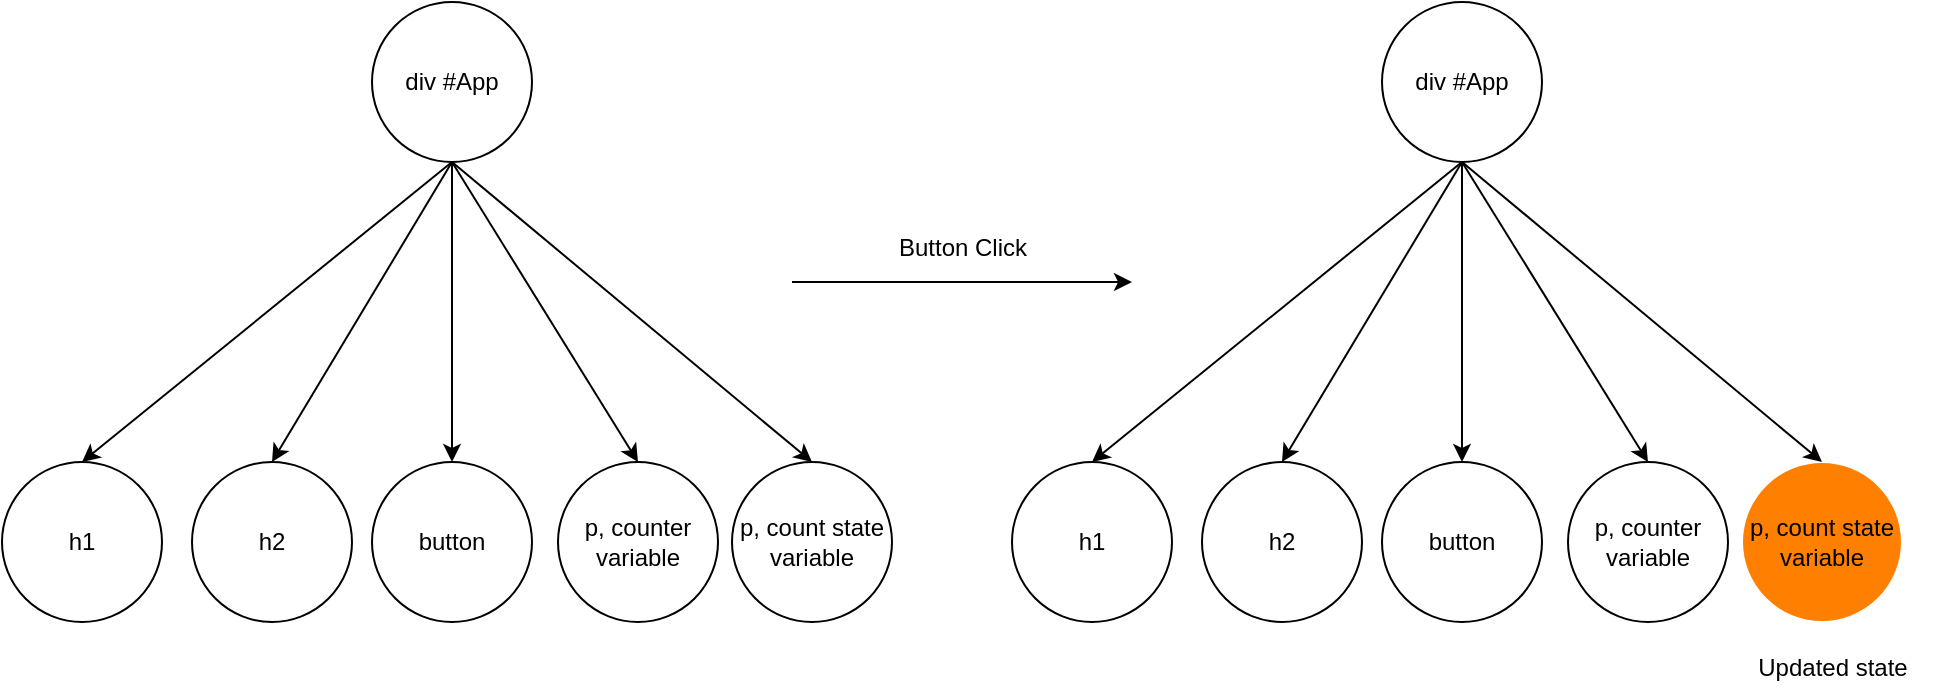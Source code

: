 <mxfile version="23.1.5" type="github">
  <diagram name="Page-1" id="pKrrgA7OqujfalaCjpp5">
    <mxGraphModel dx="1159" dy="458" grid="1" gridSize="10" guides="1" tooltips="1" connect="1" arrows="1" fold="1" page="1" pageScale="1" pageWidth="827" pageHeight="1169" math="0" shadow="0">
      <root>
        <mxCell id="0" />
        <mxCell id="1" parent="0" />
        <mxCell id="wgJoF1vuldbIRQnpeFdA-1" value="div #App" style="ellipse;whiteSpace=wrap;html=1;aspect=fixed;" vertex="1" parent="1">
          <mxGeometry x="240" y="590" width="80" height="80" as="geometry" />
        </mxCell>
        <mxCell id="wgJoF1vuldbIRQnpeFdA-2" value="h1" style="ellipse;whiteSpace=wrap;html=1;aspect=fixed;" vertex="1" parent="1">
          <mxGeometry x="55" y="820" width="80" height="80" as="geometry" />
        </mxCell>
        <mxCell id="wgJoF1vuldbIRQnpeFdA-3" value="h2" style="ellipse;whiteSpace=wrap;html=1;aspect=fixed;" vertex="1" parent="1">
          <mxGeometry x="150" y="820" width="80" height="80" as="geometry" />
        </mxCell>
        <mxCell id="wgJoF1vuldbIRQnpeFdA-4" value="button" style="ellipse;whiteSpace=wrap;html=1;aspect=fixed;" vertex="1" parent="1">
          <mxGeometry x="240" y="820" width="80" height="80" as="geometry" />
        </mxCell>
        <mxCell id="wgJoF1vuldbIRQnpeFdA-5" value="p, counter variable" style="ellipse;whiteSpace=wrap;html=1;aspect=fixed;" vertex="1" parent="1">
          <mxGeometry x="333" y="820" width="80" height="80" as="geometry" />
        </mxCell>
        <mxCell id="wgJoF1vuldbIRQnpeFdA-6" value="p, count state variable" style="ellipse;whiteSpace=wrap;html=1;aspect=fixed;" vertex="1" parent="1">
          <mxGeometry x="420" y="820" width="80" height="80" as="geometry" />
        </mxCell>
        <mxCell id="wgJoF1vuldbIRQnpeFdA-8" value="" style="endArrow=classic;html=1;rounded=0;exitX=0.5;exitY=1;exitDx=0;exitDy=0;entryX=0.5;entryY=0;entryDx=0;entryDy=0;" edge="1" parent="1" source="wgJoF1vuldbIRQnpeFdA-1" target="wgJoF1vuldbIRQnpeFdA-2">
          <mxGeometry width="50" height="50" relative="1" as="geometry">
            <mxPoint x="410" y="880" as="sourcePoint" />
            <mxPoint x="460" y="830" as="targetPoint" />
          </mxGeometry>
        </mxCell>
        <mxCell id="wgJoF1vuldbIRQnpeFdA-10" value="" style="endArrow=classic;html=1;rounded=0;exitX=0.5;exitY=1;exitDx=0;exitDy=0;entryX=0.5;entryY=0;entryDx=0;entryDy=0;" edge="1" parent="1" source="wgJoF1vuldbIRQnpeFdA-1" target="wgJoF1vuldbIRQnpeFdA-3">
          <mxGeometry width="50" height="50" relative="1" as="geometry">
            <mxPoint x="405" y="680" as="sourcePoint" />
            <mxPoint x="105" y="830" as="targetPoint" />
          </mxGeometry>
        </mxCell>
        <mxCell id="wgJoF1vuldbIRQnpeFdA-11" value="" style="endArrow=classic;html=1;rounded=0;exitX=0.5;exitY=1;exitDx=0;exitDy=0;entryX=0.5;entryY=0;entryDx=0;entryDy=0;" edge="1" parent="1" source="wgJoF1vuldbIRQnpeFdA-1" target="wgJoF1vuldbIRQnpeFdA-4">
          <mxGeometry width="50" height="50" relative="1" as="geometry">
            <mxPoint x="405" y="680" as="sourcePoint" />
            <mxPoint x="255" y="830" as="targetPoint" />
          </mxGeometry>
        </mxCell>
        <mxCell id="wgJoF1vuldbIRQnpeFdA-12" value="" style="endArrow=classic;html=1;rounded=0;exitX=0.5;exitY=1;exitDx=0;exitDy=0;entryX=0.5;entryY=0;entryDx=0;entryDy=0;" edge="1" parent="1" source="wgJoF1vuldbIRQnpeFdA-1" target="wgJoF1vuldbIRQnpeFdA-5">
          <mxGeometry width="50" height="50" relative="1" as="geometry">
            <mxPoint x="405" y="680" as="sourcePoint" />
            <mxPoint x="405" y="830" as="targetPoint" />
          </mxGeometry>
        </mxCell>
        <mxCell id="wgJoF1vuldbIRQnpeFdA-13" value="" style="endArrow=classic;html=1;rounded=0;exitX=0.5;exitY=1;exitDx=0;exitDy=0;entryX=0.5;entryY=0;entryDx=0;entryDy=0;" edge="1" parent="1" source="wgJoF1vuldbIRQnpeFdA-1" target="wgJoF1vuldbIRQnpeFdA-6">
          <mxGeometry width="50" height="50" relative="1" as="geometry">
            <mxPoint x="405" y="680" as="sourcePoint" />
            <mxPoint x="555" y="830" as="targetPoint" />
          </mxGeometry>
        </mxCell>
        <mxCell id="wgJoF1vuldbIRQnpeFdA-14" value="" style="endArrow=classic;html=1;rounded=0;" edge="1" parent="1">
          <mxGeometry width="50" height="50" relative="1" as="geometry">
            <mxPoint x="450" y="730" as="sourcePoint" />
            <mxPoint x="620" y="730" as="targetPoint" />
          </mxGeometry>
        </mxCell>
        <mxCell id="wgJoF1vuldbIRQnpeFdA-15" value="Button Click" style="text;html=1;align=center;verticalAlign=middle;resizable=0;points=[];autosize=1;strokeColor=none;fillColor=none;" vertex="1" parent="1">
          <mxGeometry x="490" y="698" width="90" height="30" as="geometry" />
        </mxCell>
        <mxCell id="wgJoF1vuldbIRQnpeFdA-16" value="div #App" style="ellipse;whiteSpace=wrap;html=1;aspect=fixed;" vertex="1" parent="1">
          <mxGeometry x="745" y="590" width="80" height="80" as="geometry" />
        </mxCell>
        <mxCell id="wgJoF1vuldbIRQnpeFdA-17" value="h1" style="ellipse;whiteSpace=wrap;html=1;aspect=fixed;" vertex="1" parent="1">
          <mxGeometry x="560" y="820" width="80" height="80" as="geometry" />
        </mxCell>
        <mxCell id="wgJoF1vuldbIRQnpeFdA-18" value="h2" style="ellipse;whiteSpace=wrap;html=1;aspect=fixed;" vertex="1" parent="1">
          <mxGeometry x="655" y="820" width="80" height="80" as="geometry" />
        </mxCell>
        <mxCell id="wgJoF1vuldbIRQnpeFdA-19" value="button" style="ellipse;whiteSpace=wrap;html=1;aspect=fixed;" vertex="1" parent="1">
          <mxGeometry x="745" y="820" width="80" height="80" as="geometry" />
        </mxCell>
        <mxCell id="wgJoF1vuldbIRQnpeFdA-20" value="p, counter variable" style="ellipse;whiteSpace=wrap;html=1;aspect=fixed;" vertex="1" parent="1">
          <mxGeometry x="838" y="820" width="80" height="80" as="geometry" />
        </mxCell>
        <mxCell id="wgJoF1vuldbIRQnpeFdA-21" value="p, count state variable" style="ellipse;whiteSpace=wrap;html=1;aspect=fixed;fillColor=#FF8000;strokeColor=#FFFFFF;" vertex="1" parent="1">
          <mxGeometry x="925" y="820" width="80" height="80" as="geometry" />
        </mxCell>
        <mxCell id="wgJoF1vuldbIRQnpeFdA-22" value="" style="endArrow=classic;html=1;rounded=0;exitX=0.5;exitY=1;exitDx=0;exitDy=0;entryX=0.5;entryY=0;entryDx=0;entryDy=0;" edge="1" parent="1" source="wgJoF1vuldbIRQnpeFdA-16" target="wgJoF1vuldbIRQnpeFdA-17">
          <mxGeometry width="50" height="50" relative="1" as="geometry">
            <mxPoint x="915" y="880" as="sourcePoint" />
            <mxPoint x="965" y="830" as="targetPoint" />
          </mxGeometry>
        </mxCell>
        <mxCell id="wgJoF1vuldbIRQnpeFdA-23" value="" style="endArrow=classic;html=1;rounded=0;exitX=0.5;exitY=1;exitDx=0;exitDy=0;entryX=0.5;entryY=0;entryDx=0;entryDy=0;" edge="1" parent="1" source="wgJoF1vuldbIRQnpeFdA-16" target="wgJoF1vuldbIRQnpeFdA-18">
          <mxGeometry width="50" height="50" relative="1" as="geometry">
            <mxPoint x="910" y="680" as="sourcePoint" />
            <mxPoint x="610" y="830" as="targetPoint" />
          </mxGeometry>
        </mxCell>
        <mxCell id="wgJoF1vuldbIRQnpeFdA-24" value="" style="endArrow=classic;html=1;rounded=0;exitX=0.5;exitY=1;exitDx=0;exitDy=0;entryX=0.5;entryY=0;entryDx=0;entryDy=0;" edge="1" parent="1" source="wgJoF1vuldbIRQnpeFdA-16" target="wgJoF1vuldbIRQnpeFdA-19">
          <mxGeometry width="50" height="50" relative="1" as="geometry">
            <mxPoint x="910" y="680" as="sourcePoint" />
            <mxPoint x="760" y="830" as="targetPoint" />
          </mxGeometry>
        </mxCell>
        <mxCell id="wgJoF1vuldbIRQnpeFdA-25" value="" style="endArrow=classic;html=1;rounded=0;exitX=0.5;exitY=1;exitDx=0;exitDy=0;entryX=0.5;entryY=0;entryDx=0;entryDy=0;" edge="1" parent="1" source="wgJoF1vuldbIRQnpeFdA-16" target="wgJoF1vuldbIRQnpeFdA-20">
          <mxGeometry width="50" height="50" relative="1" as="geometry">
            <mxPoint x="910" y="680" as="sourcePoint" />
            <mxPoint x="910" y="830" as="targetPoint" />
          </mxGeometry>
        </mxCell>
        <mxCell id="wgJoF1vuldbIRQnpeFdA-26" value="" style="endArrow=classic;html=1;rounded=0;exitX=0.5;exitY=1;exitDx=0;exitDy=0;entryX=0.5;entryY=0;entryDx=0;entryDy=0;" edge="1" parent="1" source="wgJoF1vuldbIRQnpeFdA-16" target="wgJoF1vuldbIRQnpeFdA-21">
          <mxGeometry width="50" height="50" relative="1" as="geometry">
            <mxPoint x="910" y="680" as="sourcePoint" />
            <mxPoint x="1060" y="830" as="targetPoint" />
          </mxGeometry>
        </mxCell>
        <mxCell id="wgJoF1vuldbIRQnpeFdA-27" value="Updated state" style="text;html=1;align=center;verticalAlign=middle;resizable=0;points=[];autosize=1;strokeColor=none;fillColor=none;" vertex="1" parent="1">
          <mxGeometry x="920" y="908" width="100" height="30" as="geometry" />
        </mxCell>
      </root>
    </mxGraphModel>
  </diagram>
</mxfile>
